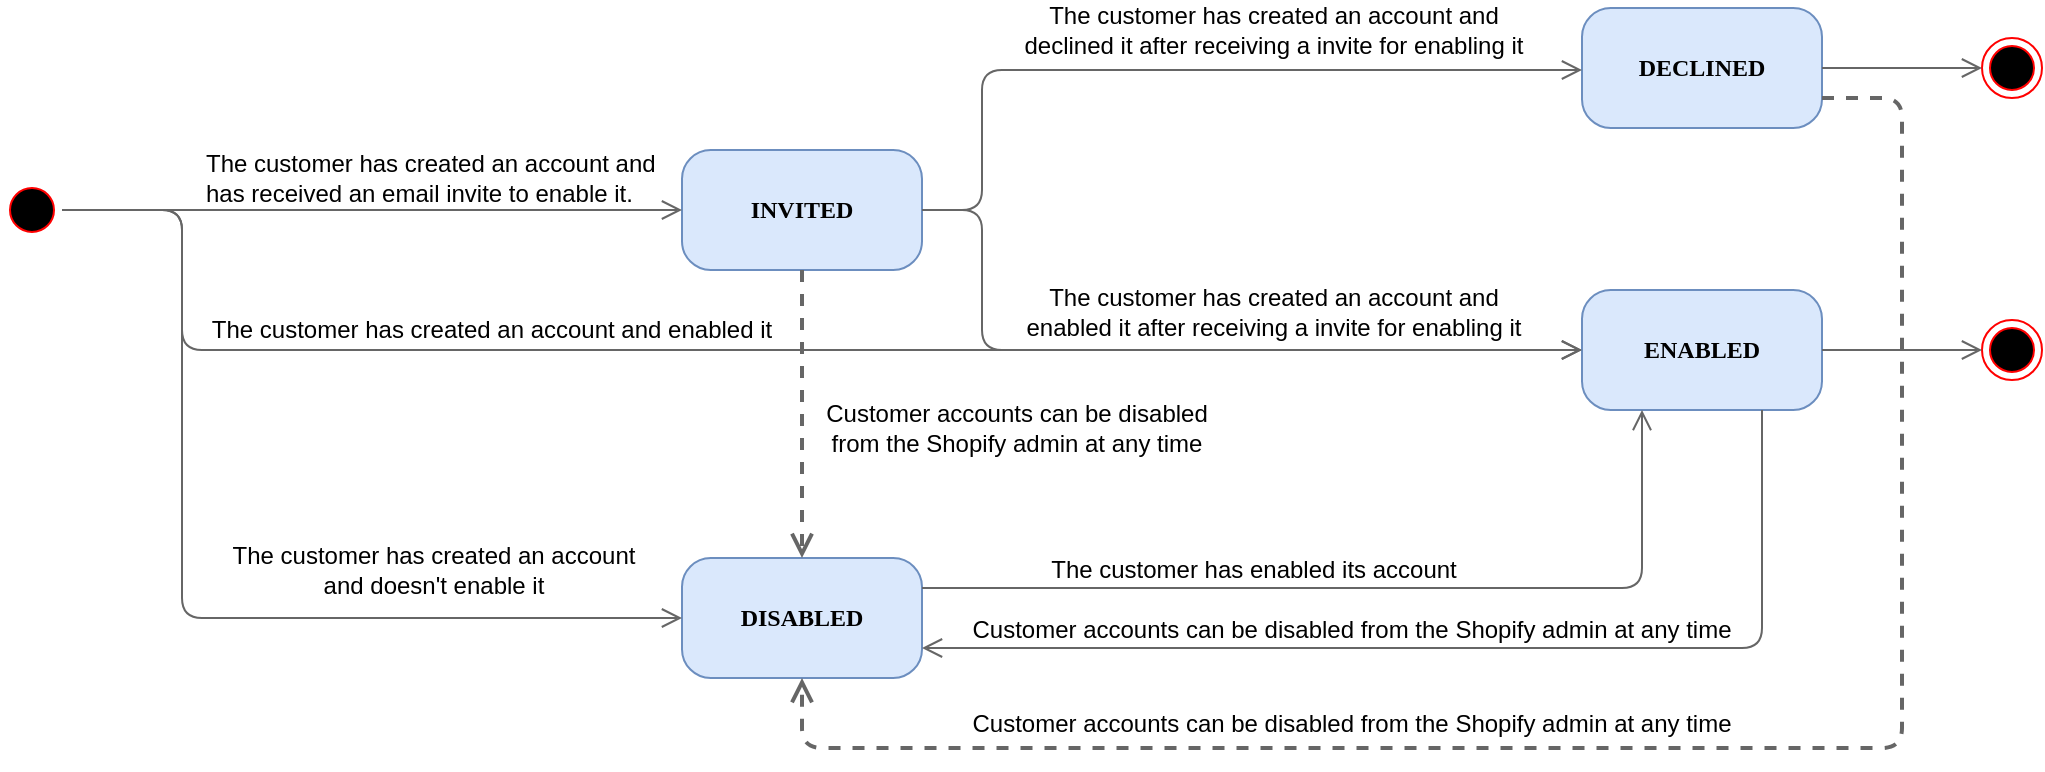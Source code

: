 <mxfile version="14.9.6" type="device"><diagram name="Page-1" id="58cdce13-f638-feb5-8d6f-7d28b1aa9fa0"><mxGraphModel dx="1038" dy="607" grid="1" gridSize="10" guides="1" tooltips="1" connect="1" arrows="1" fold="1" page="1" pageScale="1" pageWidth="1100" pageHeight="850" background="none" math="0" shadow="0"><root><mxCell id="0"/><mxCell id="1" parent="0"/><mxCell id="382b91b5511bd0f7-1" value="" style="ellipse;html=1;shape=startState;fillColor=#000000;strokeColor=#ff0000;rounded=1;shadow=0;comic=0;labelBackgroundColor=none;fontFamily=Verdana;fontSize=12;fontColor=#000000;align=center;direction=south;" parent="1" vertex="1"><mxGeometry x="30" y="146" width="30" height="30" as="geometry"/></mxCell><mxCell id="382b91b5511bd0f7-6" value="&lt;b&gt;DISABLED&lt;/b&gt;" style="rounded=1;whiteSpace=wrap;html=1;arcSize=24;fillColor=#dae8fc;strokeColor=#6c8ebf;shadow=0;comic=0;labelBackgroundColor=none;fontFamily=Verdana;fontSize=12;align=center;" parent="1" vertex="1"><mxGeometry x="370" y="335" width="120" height="60" as="geometry"/></mxCell><mxCell id="2a3bc250acf0617d-9" style="edgeStyle=orthogonalEdgeStyle;html=1;labelBackgroundColor=none;endArrow=open;endSize=8;fontFamily=Verdana;fontSize=12;align=left;strokeColor=#666666;fillColor=#f5f5f5;entryX=0;entryY=0.5;entryDx=0;entryDy=0;" parent="1" source="382b91b5511bd0f7-1" target="382b91b5511bd0f7-6" edge="1"><mxGeometry relative="1" as="geometry"><mxPoint x="300" y="321" as="targetPoint"/><Array as="points"><mxPoint x="120" y="161"/><mxPoint x="120" y="365"/></Array></mxGeometry></mxCell><mxCell id="EU72WVWbExnGy3kKEBoK-1" value="The customer has created an account and doesn't enable it" style="text;html=1;strokeColor=none;fillColor=none;align=center;verticalAlign=middle;whiteSpace=wrap;rounded=0;" vertex="1" parent="1"><mxGeometry x="140" y="317" width="212" height="47" as="geometry"/></mxCell><mxCell id="EU72WVWbExnGy3kKEBoK-2" value="&lt;b&gt;INVITED&lt;/b&gt;" style="rounded=1;whiteSpace=wrap;html=1;arcSize=24;fillColor=#dae8fc;strokeColor=#6c8ebf;shadow=0;comic=0;labelBackgroundColor=none;fontFamily=Verdana;fontSize=12;align=center;" vertex="1" parent="1"><mxGeometry x="370" y="131" width="120" height="60" as="geometry"/></mxCell><mxCell id="EU72WVWbExnGy3kKEBoK-3" style="edgeStyle=orthogonalEdgeStyle;html=1;labelBackgroundColor=none;endArrow=open;endSize=8;fontFamily=Verdana;fontSize=12;align=left;strokeColor=#666666;fillColor=#f5f5f5;exitX=0.5;exitY=0;exitDx=0;exitDy=0;entryX=0;entryY=0.5;entryDx=0;entryDy=0;" edge="1" parent="1" source="382b91b5511bd0f7-1" target="EU72WVWbExnGy3kKEBoK-2"><mxGeometry relative="1" as="geometry"><mxPoint x="90" y="81" as="sourcePoint"/><mxPoint x="340" y="81" as="targetPoint"/><Array as="points"><mxPoint x="80" y="161"/><mxPoint x="80" y="161"/></Array></mxGeometry></mxCell><mxCell id="EU72WVWbExnGy3kKEBoK-4" value="&lt;span style=&quot;text-align: center&quot;&gt;The customer has created an account&lt;/span&gt;&amp;nbsp;and has received an email invite to enable it." style="text;html=1;strokeColor=none;fillColor=none;align=left;verticalAlign=middle;whiteSpace=wrap;rounded=0;" vertex="1" parent="1"><mxGeometry x="130" y="120" width="232" height="50" as="geometry"/></mxCell><mxCell id="EU72WVWbExnGy3kKEBoK-7" style="edgeStyle=orthogonalEdgeStyle;html=1;labelBackgroundColor=none;endArrow=open;endSize=8;fontFamily=Verdana;fontSize=12;align=left;strokeColor=#666666;fillColor=#f5f5f5;exitX=0.5;exitY=0;exitDx=0;exitDy=0;" edge="1" parent="1" source="382b91b5511bd0f7-1"><mxGeometry relative="1" as="geometry"><mxPoint x="70" y="131" as="sourcePoint"/><mxPoint x="820" y="231" as="targetPoint"/><Array as="points"><mxPoint x="120" y="161"/><mxPoint x="120" y="231"/></Array></mxGeometry></mxCell><mxCell id="EU72WVWbExnGy3kKEBoK-8" value="The customer has created an account and enabled it" style="text;html=1;strokeColor=none;fillColor=none;align=center;verticalAlign=middle;whiteSpace=wrap;rounded=0;" vertex="1" parent="1"><mxGeometry x="130" y="211" width="290" height="20" as="geometry"/></mxCell><mxCell id="EU72WVWbExnGy3kKEBoK-9" value="&lt;b&gt;DECLINED&lt;/b&gt;" style="rounded=1;whiteSpace=wrap;html=1;arcSize=24;fillColor=#dae8fc;strokeColor=#6c8ebf;shadow=0;comic=0;labelBackgroundColor=none;fontFamily=Verdana;fontSize=12;align=center;" vertex="1" parent="1"><mxGeometry x="820" y="60" width="120" height="60" as="geometry"/></mxCell><mxCell id="EU72WVWbExnGy3kKEBoK-10" value="&lt;b&gt;ENABLED&lt;/b&gt;" style="rounded=1;whiteSpace=wrap;html=1;arcSize=24;fillColor=#dae8fc;strokeColor=#6c8ebf;shadow=0;comic=0;labelBackgroundColor=none;fontFamily=Verdana;fontSize=12;align=center;" vertex="1" parent="1"><mxGeometry x="820" y="201" width="120" height="60" as="geometry"/></mxCell><mxCell id="EU72WVWbExnGy3kKEBoK-12" style="edgeStyle=orthogonalEdgeStyle;html=1;labelBackgroundColor=none;endArrow=open;endSize=8;fontFamily=Verdana;fontSize=12;align=left;strokeColor=#666666;fillColor=#f5f5f5;entryX=0;entryY=0.5;entryDx=0;entryDy=0;exitX=1;exitY=0.5;exitDx=0;exitDy=0;" edge="1" parent="1" source="EU72WVWbExnGy3kKEBoK-2" target="EU72WVWbExnGy3kKEBoK-9"><mxGeometry relative="1" as="geometry"><mxPoint x="90" y="81" as="sourcePoint"/><mxPoint x="360" y="81" as="targetPoint"/><Array as="points"><mxPoint x="520" y="161"/><mxPoint x="520" y="91"/></Array></mxGeometry></mxCell><mxCell id="EU72WVWbExnGy3kKEBoK-13" style="edgeStyle=orthogonalEdgeStyle;html=1;labelBackgroundColor=none;endArrow=open;endSize=8;fontFamily=Verdana;fontSize=12;align=left;strokeColor=#666666;fillColor=#f5f5f5;entryX=0;entryY=0.5;entryDx=0;entryDy=0;exitX=1;exitY=0.5;exitDx=0;exitDy=0;" edge="1" parent="1" source="EU72WVWbExnGy3kKEBoK-2" target="EU72WVWbExnGy3kKEBoK-10"><mxGeometry relative="1" as="geometry"><mxPoint x="480" y="171" as="sourcePoint"/><mxPoint x="640" y="131" as="targetPoint"/><Array as="points"><mxPoint x="520" y="161"/><mxPoint x="520" y="231"/></Array></mxGeometry></mxCell><mxCell id="EU72WVWbExnGy3kKEBoK-14" value="The customer has created an account and declined it after receiving a invite for enabling it" style="text;html=1;strokeColor=none;fillColor=none;align=center;verticalAlign=middle;whiteSpace=wrap;rounded=0;" vertex="1" parent="1"><mxGeometry x="539" y="61" width="254" height="20" as="geometry"/></mxCell><mxCell id="EU72WVWbExnGy3kKEBoK-18" style="edgeStyle=orthogonalEdgeStyle;html=1;labelBackgroundColor=none;endArrow=open;endSize=8;fontFamily=Verdana;fontSize=12;align=left;strokeColor=#666666;fillColor=#f5f5f5;entryX=0.25;entryY=1;entryDx=0;entryDy=0;exitX=1;exitY=0.25;exitDx=0;exitDy=0;" edge="1" parent="1" source="382b91b5511bd0f7-6" target="EU72WVWbExnGy3kKEBoK-10"><mxGeometry relative="1" as="geometry"><mxPoint x="610" y="480" as="sourcePoint"/><mxPoint x="880" y="310" as="targetPoint"/><Array as="points"><mxPoint x="850" y="350"/></Array></mxGeometry></mxCell><mxCell id="EU72WVWbExnGy3kKEBoK-19" value="The customer has enabled its account" style="text;html=1;strokeColor=none;fillColor=none;align=center;verticalAlign=middle;whiteSpace=wrap;rounded=0;" vertex="1" parent="1"><mxGeometry x="550" y="330.5" width="212" height="20" as="geometry"/></mxCell><mxCell id="EU72WVWbExnGy3kKEBoK-20" value="" style="ellipse;html=1;shape=endState;fillColor=#000000;strokeColor=#ff0000;" vertex="1" parent="1"><mxGeometry x="1020" y="216" width="30" height="30" as="geometry"/></mxCell><mxCell id="EU72WVWbExnGy3kKEBoK-21" style="edgeStyle=orthogonalEdgeStyle;html=1;labelBackgroundColor=none;endArrow=open;endSize=8;fontFamily=Verdana;fontSize=12;align=left;strokeColor=#666666;fillColor=#f5f5f5;entryX=0;entryY=0.5;entryDx=0;entryDy=0;exitX=1;exitY=0.5;exitDx=0;exitDy=0;" edge="1" parent="1" source="EU72WVWbExnGy3kKEBoK-10" target="EU72WVWbExnGy3kKEBoK-20"><mxGeometry relative="1" as="geometry"><mxPoint x="870" y="311" as="sourcePoint"/><mxPoint x="870" y="271" as="targetPoint"/><Array as="points"><mxPoint x="940" y="231"/><mxPoint x="940" y="231"/></Array></mxGeometry></mxCell><mxCell id="EU72WVWbExnGy3kKEBoK-22" value="" style="ellipse;html=1;shape=endState;fillColor=#000000;strokeColor=#ff0000;" vertex="1" parent="1"><mxGeometry x="1020" y="75" width="30" height="30" as="geometry"/></mxCell><mxCell id="EU72WVWbExnGy3kKEBoK-23" style="edgeStyle=orthogonalEdgeStyle;html=1;labelBackgroundColor=none;endArrow=open;endSize=8;fontFamily=Verdana;fontSize=12;align=left;strokeColor=#666666;fillColor=#f5f5f5;entryX=0;entryY=0.5;entryDx=0;entryDy=0;exitX=1;exitY=0.5;exitDx=0;exitDy=0;" edge="1" parent="1" target="EU72WVWbExnGy3kKEBoK-22" source="EU72WVWbExnGy3kKEBoK-9"><mxGeometry relative="1" as="geometry"><mxPoint x="930" y="91" as="sourcePoint"/><mxPoint x="870" y="131" as="targetPoint"/><Array as="points"/></mxGeometry></mxCell><mxCell id="EU72WVWbExnGy3kKEBoK-24" value="The customer has created an account and enabled it after receiving a invite for enabling it" style="text;html=1;strokeColor=none;fillColor=none;align=center;verticalAlign=middle;whiteSpace=wrap;rounded=0;" vertex="1" parent="1"><mxGeometry x="539" y="197" width="254" height="30" as="geometry"/></mxCell><mxCell id="EU72WVWbExnGy3kKEBoK-26" style="edgeStyle=orthogonalEdgeStyle;html=1;labelBackgroundColor=none;endArrow=open;endSize=8;fontFamily=Verdana;fontSize=12;align=left;strokeColor=#666666;fillColor=#f5f5f5;entryX=0.5;entryY=0;entryDx=0;entryDy=0;exitX=0.5;exitY=1;exitDx=0;exitDy=0;strokeWidth=2;dashed=1;" edge="1" parent="1" source="EU72WVWbExnGy3kKEBoK-2" target="382b91b5511bd0f7-6"><mxGeometry relative="1" as="geometry"><mxPoint x="950" y="100" as="sourcePoint"/><mxPoint x="1030" y="100" as="targetPoint"/><Array as="points"><mxPoint x="430" y="230"/><mxPoint x="430" y="230"/></Array></mxGeometry></mxCell><mxCell id="EU72WVWbExnGy3kKEBoK-27" value="Customer accounts can be disabled from the Shopify admin at any time" style="text;html=1;strokeColor=none;fillColor=none;align=center;verticalAlign=middle;whiteSpace=wrap;rounded=0;" vertex="1" parent="1"><mxGeometry x="430" y="250" width="215" height="40" as="geometry"/></mxCell><mxCell id="EU72WVWbExnGy3kKEBoK-30" style="edgeStyle=orthogonalEdgeStyle;html=1;labelBackgroundColor=none;endArrow=open;endSize=8;fontFamily=Verdana;fontSize=12;align=left;strokeColor=#666666;fillColor=#f5f5f5;entryX=1;entryY=0.75;entryDx=0;entryDy=0;exitX=0.75;exitY=1;exitDx=0;exitDy=0;" edge="1" parent="1" source="EU72WVWbExnGy3kKEBoK-10" target="382b91b5511bd0f7-6"><mxGeometry relative="1" as="geometry"><mxPoint x="860" y="490" as="sourcePoint"/><mxPoint x="860" y="271" as="targetPoint"/><Array as="points"><mxPoint x="910" y="380"/></Array></mxGeometry></mxCell><mxCell id="EU72WVWbExnGy3kKEBoK-31" value="Customer accounts can be disabled from the Shopify admin at any time" style="text;html=1;strokeColor=none;fillColor=none;align=center;verticalAlign=middle;whiteSpace=wrap;rounded=0;" vertex="1" parent="1"><mxGeometry x="505" y="350.5" width="400" height="40" as="geometry"/></mxCell><mxCell id="EU72WVWbExnGy3kKEBoK-32" style="edgeStyle=orthogonalEdgeStyle;html=1;labelBackgroundColor=none;endArrow=open;endSize=8;fontFamily=Verdana;fontSize=12;align=left;strokeColor=#666666;fillColor=#f5f5f5;entryX=0.5;entryY=1;entryDx=0;entryDy=0;exitX=1;exitY=0.75;exitDx=0;exitDy=0;strokeWidth=2;dashed=1;" edge="1" parent="1" source="EU72WVWbExnGy3kKEBoK-9" target="382b91b5511bd0f7-6"><mxGeometry relative="1" as="geometry"><mxPoint x="440" y="201" as="sourcePoint"/><mxPoint x="440" y="345" as="targetPoint"/><Array as="points"><mxPoint x="980" y="105"/><mxPoint x="980" y="430"/><mxPoint x="430" y="430"/></Array></mxGeometry></mxCell><mxCell id="EU72WVWbExnGy3kKEBoK-33" value="Customer accounts can be disabled from the Shopify admin at any time" style="text;html=1;strokeColor=none;fillColor=none;align=center;verticalAlign=middle;whiteSpace=wrap;rounded=0;" vertex="1" parent="1"><mxGeometry x="505" y="398" width="400" height="40" as="geometry"/></mxCell></root></mxGraphModel></diagram></mxfile>